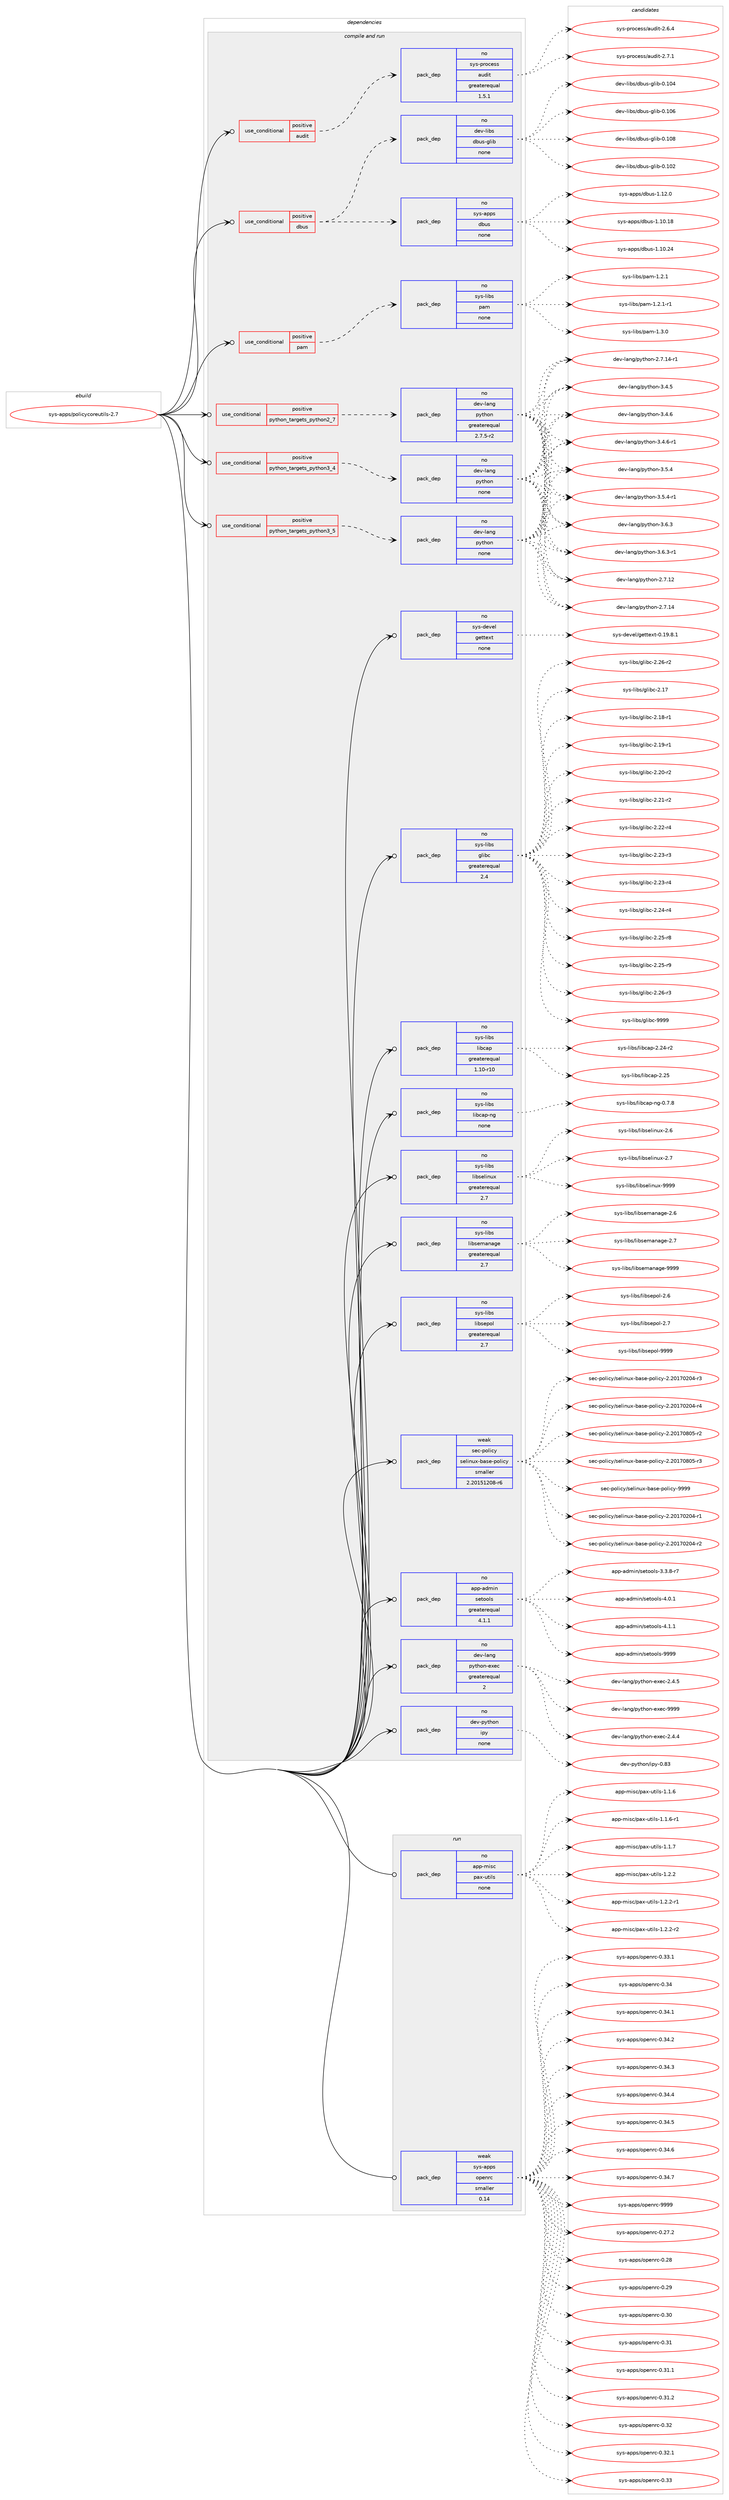 digraph prolog {

# *************
# Graph options
# *************

newrank=true;
concentrate=true;
compound=true;
graph [rankdir=LR,fontname=Helvetica,fontsize=10,ranksep=1.5];#, ranksep=2.5, nodesep=0.2];
edge  [arrowhead=vee];
node  [fontname=Helvetica,fontsize=10];

# **********
# The ebuild
# **********

subgraph cluster_leftcol {
color=gray;
rank=same;
label=<<i>ebuild</i>>;
id [label="sys-apps/policycoreutils-2.7", color=red, width=4, href="../sys-apps/policycoreutils-2.7.svg"];
}

# ****************
# The dependencies
# ****************

subgraph cluster_midcol {
color=gray;
label=<<i>dependencies</i>>;
subgraph cluster_compile {
fillcolor="#eeeeee";
style=filled;
label=<<i>compile</i>>;
}
subgraph cluster_compileandrun {
fillcolor="#eeeeee";
style=filled;
label=<<i>compile and run</i>>;
subgraph cond636 {
dependency6331 [label=<<TABLE BORDER="0" CELLBORDER="1" CELLSPACING="0" CELLPADDING="4"><TR><TD ROWSPAN="3" CELLPADDING="10">use_conditional</TD></TR><TR><TD>positive</TD></TR><TR><TD>audit</TD></TR></TABLE>>, shape=none, color=red];
subgraph pack5669 {
dependency6332 [label=<<TABLE BORDER="0" CELLBORDER="1" CELLSPACING="0" CELLPADDING="4" WIDTH="220"><TR><TD ROWSPAN="6" CELLPADDING="30">pack_dep</TD></TR><TR><TD WIDTH="110">no</TD></TR><TR><TD>sys-process</TD></TR><TR><TD>audit</TD></TR><TR><TD>greaterequal</TD></TR><TR><TD>1.5.1</TD></TR></TABLE>>, shape=none, color=blue];
}
dependency6331:e -> dependency6332:w [weight=20,style="dashed",arrowhead="vee"];
}
id:e -> dependency6331:w [weight=20,style="solid",arrowhead="odotvee"];
subgraph cond637 {
dependency6333 [label=<<TABLE BORDER="0" CELLBORDER="1" CELLSPACING="0" CELLPADDING="4"><TR><TD ROWSPAN="3" CELLPADDING="10">use_conditional</TD></TR><TR><TD>positive</TD></TR><TR><TD>dbus</TD></TR></TABLE>>, shape=none, color=red];
subgraph pack5670 {
dependency6334 [label=<<TABLE BORDER="0" CELLBORDER="1" CELLSPACING="0" CELLPADDING="4" WIDTH="220"><TR><TD ROWSPAN="6" CELLPADDING="30">pack_dep</TD></TR><TR><TD WIDTH="110">no</TD></TR><TR><TD>sys-apps</TD></TR><TR><TD>dbus</TD></TR><TR><TD>none</TD></TR><TR><TD></TD></TR></TABLE>>, shape=none, color=blue];
}
dependency6333:e -> dependency6334:w [weight=20,style="dashed",arrowhead="vee"];
subgraph pack5671 {
dependency6335 [label=<<TABLE BORDER="0" CELLBORDER="1" CELLSPACING="0" CELLPADDING="4" WIDTH="220"><TR><TD ROWSPAN="6" CELLPADDING="30">pack_dep</TD></TR><TR><TD WIDTH="110">no</TD></TR><TR><TD>dev-libs</TD></TR><TR><TD>dbus-glib</TD></TR><TR><TD>none</TD></TR><TR><TD></TD></TR></TABLE>>, shape=none, color=blue];
}
dependency6333:e -> dependency6335:w [weight=20,style="dashed",arrowhead="vee"];
}
id:e -> dependency6333:w [weight=20,style="solid",arrowhead="odotvee"];
subgraph cond638 {
dependency6336 [label=<<TABLE BORDER="0" CELLBORDER="1" CELLSPACING="0" CELLPADDING="4"><TR><TD ROWSPAN="3" CELLPADDING="10">use_conditional</TD></TR><TR><TD>positive</TD></TR><TR><TD>pam</TD></TR></TABLE>>, shape=none, color=red];
subgraph pack5672 {
dependency6337 [label=<<TABLE BORDER="0" CELLBORDER="1" CELLSPACING="0" CELLPADDING="4" WIDTH="220"><TR><TD ROWSPAN="6" CELLPADDING="30">pack_dep</TD></TR><TR><TD WIDTH="110">no</TD></TR><TR><TD>sys-libs</TD></TR><TR><TD>pam</TD></TR><TR><TD>none</TD></TR><TR><TD></TD></TR></TABLE>>, shape=none, color=blue];
}
dependency6336:e -> dependency6337:w [weight=20,style="dashed",arrowhead="vee"];
}
id:e -> dependency6336:w [weight=20,style="solid",arrowhead="odotvee"];
subgraph cond639 {
dependency6338 [label=<<TABLE BORDER="0" CELLBORDER="1" CELLSPACING="0" CELLPADDING="4"><TR><TD ROWSPAN="3" CELLPADDING="10">use_conditional</TD></TR><TR><TD>positive</TD></TR><TR><TD>python_targets_python2_7</TD></TR></TABLE>>, shape=none, color=red];
subgraph pack5673 {
dependency6339 [label=<<TABLE BORDER="0" CELLBORDER="1" CELLSPACING="0" CELLPADDING="4" WIDTH="220"><TR><TD ROWSPAN="6" CELLPADDING="30">pack_dep</TD></TR><TR><TD WIDTH="110">no</TD></TR><TR><TD>dev-lang</TD></TR><TR><TD>python</TD></TR><TR><TD>greaterequal</TD></TR><TR><TD>2.7.5-r2</TD></TR></TABLE>>, shape=none, color=blue];
}
dependency6338:e -> dependency6339:w [weight=20,style="dashed",arrowhead="vee"];
}
id:e -> dependency6338:w [weight=20,style="solid",arrowhead="odotvee"];
subgraph cond640 {
dependency6340 [label=<<TABLE BORDER="0" CELLBORDER="1" CELLSPACING="0" CELLPADDING="4"><TR><TD ROWSPAN="3" CELLPADDING="10">use_conditional</TD></TR><TR><TD>positive</TD></TR><TR><TD>python_targets_python3_4</TD></TR></TABLE>>, shape=none, color=red];
subgraph pack5674 {
dependency6341 [label=<<TABLE BORDER="0" CELLBORDER="1" CELLSPACING="0" CELLPADDING="4" WIDTH="220"><TR><TD ROWSPAN="6" CELLPADDING="30">pack_dep</TD></TR><TR><TD WIDTH="110">no</TD></TR><TR><TD>dev-lang</TD></TR><TR><TD>python</TD></TR><TR><TD>none</TD></TR><TR><TD></TD></TR></TABLE>>, shape=none, color=blue];
}
dependency6340:e -> dependency6341:w [weight=20,style="dashed",arrowhead="vee"];
}
id:e -> dependency6340:w [weight=20,style="solid",arrowhead="odotvee"];
subgraph cond641 {
dependency6342 [label=<<TABLE BORDER="0" CELLBORDER="1" CELLSPACING="0" CELLPADDING="4"><TR><TD ROWSPAN="3" CELLPADDING="10">use_conditional</TD></TR><TR><TD>positive</TD></TR><TR><TD>python_targets_python3_5</TD></TR></TABLE>>, shape=none, color=red];
subgraph pack5675 {
dependency6343 [label=<<TABLE BORDER="0" CELLBORDER="1" CELLSPACING="0" CELLPADDING="4" WIDTH="220"><TR><TD ROWSPAN="6" CELLPADDING="30">pack_dep</TD></TR><TR><TD WIDTH="110">no</TD></TR><TR><TD>dev-lang</TD></TR><TR><TD>python</TD></TR><TR><TD>none</TD></TR><TR><TD></TD></TR></TABLE>>, shape=none, color=blue];
}
dependency6342:e -> dependency6343:w [weight=20,style="dashed",arrowhead="vee"];
}
id:e -> dependency6342:w [weight=20,style="solid",arrowhead="odotvee"];
subgraph pack5676 {
dependency6344 [label=<<TABLE BORDER="0" CELLBORDER="1" CELLSPACING="0" CELLPADDING="4" WIDTH="220"><TR><TD ROWSPAN="6" CELLPADDING="30">pack_dep</TD></TR><TR><TD WIDTH="110">no</TD></TR><TR><TD>app-admin</TD></TR><TR><TD>setools</TD></TR><TR><TD>greaterequal</TD></TR><TR><TD>4.1.1</TD></TR></TABLE>>, shape=none, color=blue];
}
id:e -> dependency6344:w [weight=20,style="solid",arrowhead="odotvee"];
subgraph pack5677 {
dependency6345 [label=<<TABLE BORDER="0" CELLBORDER="1" CELLSPACING="0" CELLPADDING="4" WIDTH="220"><TR><TD ROWSPAN="6" CELLPADDING="30">pack_dep</TD></TR><TR><TD WIDTH="110">no</TD></TR><TR><TD>dev-lang</TD></TR><TR><TD>python-exec</TD></TR><TR><TD>greaterequal</TD></TR><TR><TD>2</TD></TR></TABLE>>, shape=none, color=blue];
}
id:e -> dependency6345:w [weight=20,style="solid",arrowhead="odotvee"];
subgraph pack5678 {
dependency6346 [label=<<TABLE BORDER="0" CELLBORDER="1" CELLSPACING="0" CELLPADDING="4" WIDTH="220"><TR><TD ROWSPAN="6" CELLPADDING="30">pack_dep</TD></TR><TR><TD WIDTH="110">no</TD></TR><TR><TD>dev-python</TD></TR><TR><TD>ipy</TD></TR><TR><TD>none</TD></TR><TR><TD></TD></TR></TABLE>>, shape=none, color=blue];
}
id:e -> dependency6346:w [weight=20,style="solid",arrowhead="odotvee"];
subgraph pack5679 {
dependency6347 [label=<<TABLE BORDER="0" CELLBORDER="1" CELLSPACING="0" CELLPADDING="4" WIDTH="220"><TR><TD ROWSPAN="6" CELLPADDING="30">pack_dep</TD></TR><TR><TD WIDTH="110">no</TD></TR><TR><TD>sys-devel</TD></TR><TR><TD>gettext</TD></TR><TR><TD>none</TD></TR><TR><TD></TD></TR></TABLE>>, shape=none, color=blue];
}
id:e -> dependency6347:w [weight=20,style="solid",arrowhead="odotvee"];
subgraph pack5680 {
dependency6348 [label=<<TABLE BORDER="0" CELLBORDER="1" CELLSPACING="0" CELLPADDING="4" WIDTH="220"><TR><TD ROWSPAN="6" CELLPADDING="30">pack_dep</TD></TR><TR><TD WIDTH="110">no</TD></TR><TR><TD>sys-libs</TD></TR><TR><TD>glibc</TD></TR><TR><TD>greaterequal</TD></TR><TR><TD>2.4</TD></TR></TABLE>>, shape=none, color=blue];
}
id:e -> dependency6348:w [weight=20,style="solid",arrowhead="odotvee"];
subgraph pack5681 {
dependency6349 [label=<<TABLE BORDER="0" CELLBORDER="1" CELLSPACING="0" CELLPADDING="4" WIDTH="220"><TR><TD ROWSPAN="6" CELLPADDING="30">pack_dep</TD></TR><TR><TD WIDTH="110">no</TD></TR><TR><TD>sys-libs</TD></TR><TR><TD>libcap</TD></TR><TR><TD>greaterequal</TD></TR><TR><TD>1.10-r10</TD></TR></TABLE>>, shape=none, color=blue];
}
id:e -> dependency6349:w [weight=20,style="solid",arrowhead="odotvee"];
subgraph pack5682 {
dependency6350 [label=<<TABLE BORDER="0" CELLBORDER="1" CELLSPACING="0" CELLPADDING="4" WIDTH="220"><TR><TD ROWSPAN="6" CELLPADDING="30">pack_dep</TD></TR><TR><TD WIDTH="110">no</TD></TR><TR><TD>sys-libs</TD></TR><TR><TD>libcap-ng</TD></TR><TR><TD>none</TD></TR><TR><TD></TD></TR></TABLE>>, shape=none, color=blue];
}
id:e -> dependency6350:w [weight=20,style="solid",arrowhead="odotvee"];
subgraph pack5683 {
dependency6351 [label=<<TABLE BORDER="0" CELLBORDER="1" CELLSPACING="0" CELLPADDING="4" WIDTH="220"><TR><TD ROWSPAN="6" CELLPADDING="30">pack_dep</TD></TR><TR><TD WIDTH="110">no</TD></TR><TR><TD>sys-libs</TD></TR><TR><TD>libselinux</TD></TR><TR><TD>greaterequal</TD></TR><TR><TD>2.7</TD></TR></TABLE>>, shape=none, color=blue];
}
id:e -> dependency6351:w [weight=20,style="solid",arrowhead="odotvee"];
subgraph pack5684 {
dependency6352 [label=<<TABLE BORDER="0" CELLBORDER="1" CELLSPACING="0" CELLPADDING="4" WIDTH="220"><TR><TD ROWSPAN="6" CELLPADDING="30">pack_dep</TD></TR><TR><TD WIDTH="110">no</TD></TR><TR><TD>sys-libs</TD></TR><TR><TD>libsemanage</TD></TR><TR><TD>greaterequal</TD></TR><TR><TD>2.7</TD></TR></TABLE>>, shape=none, color=blue];
}
id:e -> dependency6352:w [weight=20,style="solid",arrowhead="odotvee"];
subgraph pack5685 {
dependency6353 [label=<<TABLE BORDER="0" CELLBORDER="1" CELLSPACING="0" CELLPADDING="4" WIDTH="220"><TR><TD ROWSPAN="6" CELLPADDING="30">pack_dep</TD></TR><TR><TD WIDTH="110">no</TD></TR><TR><TD>sys-libs</TD></TR><TR><TD>libsepol</TD></TR><TR><TD>greaterequal</TD></TR><TR><TD>2.7</TD></TR></TABLE>>, shape=none, color=blue];
}
id:e -> dependency6353:w [weight=20,style="solid",arrowhead="odotvee"];
subgraph pack5686 {
dependency6354 [label=<<TABLE BORDER="0" CELLBORDER="1" CELLSPACING="0" CELLPADDING="4" WIDTH="220"><TR><TD ROWSPAN="6" CELLPADDING="30">pack_dep</TD></TR><TR><TD WIDTH="110">weak</TD></TR><TR><TD>sec-policy</TD></TR><TR><TD>selinux-base-policy</TD></TR><TR><TD>smaller</TD></TR><TR><TD>2.20151208-r6</TD></TR></TABLE>>, shape=none, color=blue];
}
id:e -> dependency6354:w [weight=20,style="solid",arrowhead="odotvee"];
}
subgraph cluster_run {
fillcolor="#eeeeee";
style=filled;
label=<<i>run</i>>;
subgraph pack5687 {
dependency6355 [label=<<TABLE BORDER="0" CELLBORDER="1" CELLSPACING="0" CELLPADDING="4" WIDTH="220"><TR><TD ROWSPAN="6" CELLPADDING="30">pack_dep</TD></TR><TR><TD WIDTH="110">no</TD></TR><TR><TD>app-misc</TD></TR><TR><TD>pax-utils</TD></TR><TR><TD>none</TD></TR><TR><TD></TD></TR></TABLE>>, shape=none, color=blue];
}
id:e -> dependency6355:w [weight=20,style="solid",arrowhead="odot"];
subgraph pack5688 {
dependency6356 [label=<<TABLE BORDER="0" CELLBORDER="1" CELLSPACING="0" CELLPADDING="4" WIDTH="220"><TR><TD ROWSPAN="6" CELLPADDING="30">pack_dep</TD></TR><TR><TD WIDTH="110">weak</TD></TR><TR><TD>sys-apps</TD></TR><TR><TD>openrc</TD></TR><TR><TD>smaller</TD></TR><TR><TD>0.14</TD></TR></TABLE>>, shape=none, color=blue];
}
id:e -> dependency6356:w [weight=20,style="solid",arrowhead="odot"];
}
}

# **************
# The candidates
# **************

subgraph cluster_choices {
rank=same;
color=gray;
label=<<i>candidates</i>>;

subgraph choice5669 {
color=black;
nodesep=1;
choice11512111545112114111991011151154797117100105116455046544652 [label="sys-process/audit-2.6.4", color=red, width=4,href="../sys-process/audit-2.6.4.svg"];
choice11512111545112114111991011151154797117100105116455046554649 [label="sys-process/audit-2.7.1", color=red, width=4,href="../sys-process/audit-2.7.1.svg"];
dependency6332:e -> choice11512111545112114111991011151154797117100105116455046544652:w [style=dotted,weight="100"];
dependency6332:e -> choice11512111545112114111991011151154797117100105116455046554649:w [style=dotted,weight="100"];
}
subgraph choice5670 {
color=black;
nodesep=1;
choice115121115459711211211547100981171154549464948464956 [label="sys-apps/dbus-1.10.18", color=red, width=4,href="../sys-apps/dbus-1.10.18.svg"];
choice115121115459711211211547100981171154549464948465052 [label="sys-apps/dbus-1.10.24", color=red, width=4,href="../sys-apps/dbus-1.10.24.svg"];
choice1151211154597112112115471009811711545494649504648 [label="sys-apps/dbus-1.12.0", color=red, width=4,href="../sys-apps/dbus-1.12.0.svg"];
dependency6334:e -> choice115121115459711211211547100981171154549464948464956:w [style=dotted,weight="100"];
dependency6334:e -> choice115121115459711211211547100981171154549464948465052:w [style=dotted,weight="100"];
dependency6334:e -> choice1151211154597112112115471009811711545494649504648:w [style=dotted,weight="100"];
}
subgraph choice5671 {
color=black;
nodesep=1;
choice100101118451081059811547100981171154510310810598454846494850 [label="dev-libs/dbus-glib-0.102", color=red, width=4,href="../dev-libs/dbus-glib-0.102.svg"];
choice100101118451081059811547100981171154510310810598454846494852 [label="dev-libs/dbus-glib-0.104", color=red, width=4,href="../dev-libs/dbus-glib-0.104.svg"];
choice100101118451081059811547100981171154510310810598454846494854 [label="dev-libs/dbus-glib-0.106", color=red, width=4,href="../dev-libs/dbus-glib-0.106.svg"];
choice100101118451081059811547100981171154510310810598454846494856 [label="dev-libs/dbus-glib-0.108", color=red, width=4,href="../dev-libs/dbus-glib-0.108.svg"];
dependency6335:e -> choice100101118451081059811547100981171154510310810598454846494850:w [style=dotted,weight="100"];
dependency6335:e -> choice100101118451081059811547100981171154510310810598454846494852:w [style=dotted,weight="100"];
dependency6335:e -> choice100101118451081059811547100981171154510310810598454846494854:w [style=dotted,weight="100"];
dependency6335:e -> choice100101118451081059811547100981171154510310810598454846494856:w [style=dotted,weight="100"];
}
subgraph choice5672 {
color=black;
nodesep=1;
choice11512111545108105981154711297109454946504649 [label="sys-libs/pam-1.2.1", color=red, width=4,href="../sys-libs/pam-1.2.1.svg"];
choice115121115451081059811547112971094549465046494511449 [label="sys-libs/pam-1.2.1-r1", color=red, width=4,href="../sys-libs/pam-1.2.1-r1.svg"];
choice11512111545108105981154711297109454946514648 [label="sys-libs/pam-1.3.0", color=red, width=4,href="../sys-libs/pam-1.3.0.svg"];
dependency6337:e -> choice11512111545108105981154711297109454946504649:w [style=dotted,weight="100"];
dependency6337:e -> choice115121115451081059811547112971094549465046494511449:w [style=dotted,weight="100"];
dependency6337:e -> choice11512111545108105981154711297109454946514648:w [style=dotted,weight="100"];
}
subgraph choice5673 {
color=black;
nodesep=1;
choice10010111845108971101034711212111610411111045504655464950 [label="dev-lang/python-2.7.12", color=red, width=4,href="../dev-lang/python-2.7.12.svg"];
choice10010111845108971101034711212111610411111045504655464952 [label="dev-lang/python-2.7.14", color=red, width=4,href="../dev-lang/python-2.7.14.svg"];
choice100101118451089711010347112121116104111110455046554649524511449 [label="dev-lang/python-2.7.14-r1", color=red, width=4,href="../dev-lang/python-2.7.14-r1.svg"];
choice100101118451089711010347112121116104111110455146524653 [label="dev-lang/python-3.4.5", color=red, width=4,href="../dev-lang/python-3.4.5.svg"];
choice100101118451089711010347112121116104111110455146524654 [label="dev-lang/python-3.4.6", color=red, width=4,href="../dev-lang/python-3.4.6.svg"];
choice1001011184510897110103471121211161041111104551465246544511449 [label="dev-lang/python-3.4.6-r1", color=red, width=4,href="../dev-lang/python-3.4.6-r1.svg"];
choice100101118451089711010347112121116104111110455146534652 [label="dev-lang/python-3.5.4", color=red, width=4,href="../dev-lang/python-3.5.4.svg"];
choice1001011184510897110103471121211161041111104551465346524511449 [label="dev-lang/python-3.5.4-r1", color=red, width=4,href="../dev-lang/python-3.5.4-r1.svg"];
choice100101118451089711010347112121116104111110455146544651 [label="dev-lang/python-3.6.3", color=red, width=4,href="../dev-lang/python-3.6.3.svg"];
choice1001011184510897110103471121211161041111104551465446514511449 [label="dev-lang/python-3.6.3-r1", color=red, width=4,href="../dev-lang/python-3.6.3-r1.svg"];
dependency6339:e -> choice10010111845108971101034711212111610411111045504655464950:w [style=dotted,weight="100"];
dependency6339:e -> choice10010111845108971101034711212111610411111045504655464952:w [style=dotted,weight="100"];
dependency6339:e -> choice100101118451089711010347112121116104111110455046554649524511449:w [style=dotted,weight="100"];
dependency6339:e -> choice100101118451089711010347112121116104111110455146524653:w [style=dotted,weight="100"];
dependency6339:e -> choice100101118451089711010347112121116104111110455146524654:w [style=dotted,weight="100"];
dependency6339:e -> choice1001011184510897110103471121211161041111104551465246544511449:w [style=dotted,weight="100"];
dependency6339:e -> choice100101118451089711010347112121116104111110455146534652:w [style=dotted,weight="100"];
dependency6339:e -> choice1001011184510897110103471121211161041111104551465346524511449:w [style=dotted,weight="100"];
dependency6339:e -> choice100101118451089711010347112121116104111110455146544651:w [style=dotted,weight="100"];
dependency6339:e -> choice1001011184510897110103471121211161041111104551465446514511449:w [style=dotted,weight="100"];
}
subgraph choice5674 {
color=black;
nodesep=1;
choice10010111845108971101034711212111610411111045504655464950 [label="dev-lang/python-2.7.12", color=red, width=4,href="../dev-lang/python-2.7.12.svg"];
choice10010111845108971101034711212111610411111045504655464952 [label="dev-lang/python-2.7.14", color=red, width=4,href="../dev-lang/python-2.7.14.svg"];
choice100101118451089711010347112121116104111110455046554649524511449 [label="dev-lang/python-2.7.14-r1", color=red, width=4,href="../dev-lang/python-2.7.14-r1.svg"];
choice100101118451089711010347112121116104111110455146524653 [label="dev-lang/python-3.4.5", color=red, width=4,href="../dev-lang/python-3.4.5.svg"];
choice100101118451089711010347112121116104111110455146524654 [label="dev-lang/python-3.4.6", color=red, width=4,href="../dev-lang/python-3.4.6.svg"];
choice1001011184510897110103471121211161041111104551465246544511449 [label="dev-lang/python-3.4.6-r1", color=red, width=4,href="../dev-lang/python-3.4.6-r1.svg"];
choice100101118451089711010347112121116104111110455146534652 [label="dev-lang/python-3.5.4", color=red, width=4,href="../dev-lang/python-3.5.4.svg"];
choice1001011184510897110103471121211161041111104551465346524511449 [label="dev-lang/python-3.5.4-r1", color=red, width=4,href="../dev-lang/python-3.5.4-r1.svg"];
choice100101118451089711010347112121116104111110455146544651 [label="dev-lang/python-3.6.3", color=red, width=4,href="../dev-lang/python-3.6.3.svg"];
choice1001011184510897110103471121211161041111104551465446514511449 [label="dev-lang/python-3.6.3-r1", color=red, width=4,href="../dev-lang/python-3.6.3-r1.svg"];
dependency6341:e -> choice10010111845108971101034711212111610411111045504655464950:w [style=dotted,weight="100"];
dependency6341:e -> choice10010111845108971101034711212111610411111045504655464952:w [style=dotted,weight="100"];
dependency6341:e -> choice100101118451089711010347112121116104111110455046554649524511449:w [style=dotted,weight="100"];
dependency6341:e -> choice100101118451089711010347112121116104111110455146524653:w [style=dotted,weight="100"];
dependency6341:e -> choice100101118451089711010347112121116104111110455146524654:w [style=dotted,weight="100"];
dependency6341:e -> choice1001011184510897110103471121211161041111104551465246544511449:w [style=dotted,weight="100"];
dependency6341:e -> choice100101118451089711010347112121116104111110455146534652:w [style=dotted,weight="100"];
dependency6341:e -> choice1001011184510897110103471121211161041111104551465346524511449:w [style=dotted,weight="100"];
dependency6341:e -> choice100101118451089711010347112121116104111110455146544651:w [style=dotted,weight="100"];
dependency6341:e -> choice1001011184510897110103471121211161041111104551465446514511449:w [style=dotted,weight="100"];
}
subgraph choice5675 {
color=black;
nodesep=1;
choice10010111845108971101034711212111610411111045504655464950 [label="dev-lang/python-2.7.12", color=red, width=4,href="../dev-lang/python-2.7.12.svg"];
choice10010111845108971101034711212111610411111045504655464952 [label="dev-lang/python-2.7.14", color=red, width=4,href="../dev-lang/python-2.7.14.svg"];
choice100101118451089711010347112121116104111110455046554649524511449 [label="dev-lang/python-2.7.14-r1", color=red, width=4,href="../dev-lang/python-2.7.14-r1.svg"];
choice100101118451089711010347112121116104111110455146524653 [label="dev-lang/python-3.4.5", color=red, width=4,href="../dev-lang/python-3.4.5.svg"];
choice100101118451089711010347112121116104111110455146524654 [label="dev-lang/python-3.4.6", color=red, width=4,href="../dev-lang/python-3.4.6.svg"];
choice1001011184510897110103471121211161041111104551465246544511449 [label="dev-lang/python-3.4.6-r1", color=red, width=4,href="../dev-lang/python-3.4.6-r1.svg"];
choice100101118451089711010347112121116104111110455146534652 [label="dev-lang/python-3.5.4", color=red, width=4,href="../dev-lang/python-3.5.4.svg"];
choice1001011184510897110103471121211161041111104551465346524511449 [label="dev-lang/python-3.5.4-r1", color=red, width=4,href="../dev-lang/python-3.5.4-r1.svg"];
choice100101118451089711010347112121116104111110455146544651 [label="dev-lang/python-3.6.3", color=red, width=4,href="../dev-lang/python-3.6.3.svg"];
choice1001011184510897110103471121211161041111104551465446514511449 [label="dev-lang/python-3.6.3-r1", color=red, width=4,href="../dev-lang/python-3.6.3-r1.svg"];
dependency6343:e -> choice10010111845108971101034711212111610411111045504655464950:w [style=dotted,weight="100"];
dependency6343:e -> choice10010111845108971101034711212111610411111045504655464952:w [style=dotted,weight="100"];
dependency6343:e -> choice100101118451089711010347112121116104111110455046554649524511449:w [style=dotted,weight="100"];
dependency6343:e -> choice100101118451089711010347112121116104111110455146524653:w [style=dotted,weight="100"];
dependency6343:e -> choice100101118451089711010347112121116104111110455146524654:w [style=dotted,weight="100"];
dependency6343:e -> choice1001011184510897110103471121211161041111104551465246544511449:w [style=dotted,weight="100"];
dependency6343:e -> choice100101118451089711010347112121116104111110455146534652:w [style=dotted,weight="100"];
dependency6343:e -> choice1001011184510897110103471121211161041111104551465346524511449:w [style=dotted,weight="100"];
dependency6343:e -> choice100101118451089711010347112121116104111110455146544651:w [style=dotted,weight="100"];
dependency6343:e -> choice1001011184510897110103471121211161041111104551465446514511449:w [style=dotted,weight="100"];
}
subgraph choice5676 {
color=black;
nodesep=1;
choice971121124597100109105110471151011161111111081154551465146564511455 [label="app-admin/setools-3.3.8-r7", color=red, width=4,href="../app-admin/setools-3.3.8-r7.svg"];
choice97112112459710010910511047115101116111111108115455246484649 [label="app-admin/setools-4.0.1", color=red, width=4,href="../app-admin/setools-4.0.1.svg"];
choice97112112459710010910511047115101116111111108115455246494649 [label="app-admin/setools-4.1.1", color=red, width=4,href="../app-admin/setools-4.1.1.svg"];
choice971121124597100109105110471151011161111111081154557575757 [label="app-admin/setools-9999", color=red, width=4,href="../app-admin/setools-9999.svg"];
dependency6344:e -> choice971121124597100109105110471151011161111111081154551465146564511455:w [style=dotted,weight="100"];
dependency6344:e -> choice97112112459710010910511047115101116111111108115455246484649:w [style=dotted,weight="100"];
dependency6344:e -> choice97112112459710010910511047115101116111111108115455246494649:w [style=dotted,weight="100"];
dependency6344:e -> choice971121124597100109105110471151011161111111081154557575757:w [style=dotted,weight="100"];
}
subgraph choice5677 {
color=black;
nodesep=1;
choice1001011184510897110103471121211161041111104510112010199455046524652 [label="dev-lang/python-exec-2.4.4", color=red, width=4,href="../dev-lang/python-exec-2.4.4.svg"];
choice1001011184510897110103471121211161041111104510112010199455046524653 [label="dev-lang/python-exec-2.4.5", color=red, width=4,href="../dev-lang/python-exec-2.4.5.svg"];
choice10010111845108971101034711212111610411111045101120101994557575757 [label="dev-lang/python-exec-9999", color=red, width=4,href="../dev-lang/python-exec-9999.svg"];
dependency6345:e -> choice1001011184510897110103471121211161041111104510112010199455046524652:w [style=dotted,weight="100"];
dependency6345:e -> choice1001011184510897110103471121211161041111104510112010199455046524653:w [style=dotted,weight="100"];
dependency6345:e -> choice10010111845108971101034711212111610411111045101120101994557575757:w [style=dotted,weight="100"];
}
subgraph choice5678 {
color=black;
nodesep=1;
choice10010111845112121116104111110471051121214548465651 [label="dev-python/ipy-0.83", color=red, width=4,href="../dev-python/ipy-0.83.svg"];
dependency6346:e -> choice10010111845112121116104111110471051121214548465651:w [style=dotted,weight="100"];
}
subgraph choice5679 {
color=black;
nodesep=1;
choice1151211154510010111810110847103101116116101120116454846495746564649 [label="sys-devel/gettext-0.19.8.1", color=red, width=4,href="../sys-devel/gettext-0.19.8.1.svg"];
dependency6347:e -> choice1151211154510010111810110847103101116116101120116454846495746564649:w [style=dotted,weight="100"];
}
subgraph choice5680 {
color=black;
nodesep=1;
choice115121115451081059811547103108105989945504650544511450 [label="sys-libs/glibc-2.26-r2", color=red, width=4,href="../sys-libs/glibc-2.26-r2.svg"];
choice11512111545108105981154710310810598994550464955 [label="sys-libs/glibc-2.17", color=red, width=4,href="../sys-libs/glibc-2.17.svg"];
choice115121115451081059811547103108105989945504649564511449 [label="sys-libs/glibc-2.18-r1", color=red, width=4,href="../sys-libs/glibc-2.18-r1.svg"];
choice115121115451081059811547103108105989945504649574511449 [label="sys-libs/glibc-2.19-r1", color=red, width=4,href="../sys-libs/glibc-2.19-r1.svg"];
choice115121115451081059811547103108105989945504650484511450 [label="sys-libs/glibc-2.20-r2", color=red, width=4,href="../sys-libs/glibc-2.20-r2.svg"];
choice115121115451081059811547103108105989945504650494511450 [label="sys-libs/glibc-2.21-r2", color=red, width=4,href="../sys-libs/glibc-2.21-r2.svg"];
choice115121115451081059811547103108105989945504650504511452 [label="sys-libs/glibc-2.22-r4", color=red, width=4,href="../sys-libs/glibc-2.22-r4.svg"];
choice115121115451081059811547103108105989945504650514511451 [label="sys-libs/glibc-2.23-r3", color=red, width=4,href="../sys-libs/glibc-2.23-r3.svg"];
choice115121115451081059811547103108105989945504650514511452 [label="sys-libs/glibc-2.23-r4", color=red, width=4,href="../sys-libs/glibc-2.23-r4.svg"];
choice115121115451081059811547103108105989945504650524511452 [label="sys-libs/glibc-2.24-r4", color=red, width=4,href="../sys-libs/glibc-2.24-r4.svg"];
choice115121115451081059811547103108105989945504650534511456 [label="sys-libs/glibc-2.25-r8", color=red, width=4,href="../sys-libs/glibc-2.25-r8.svg"];
choice115121115451081059811547103108105989945504650534511457 [label="sys-libs/glibc-2.25-r9", color=red, width=4,href="../sys-libs/glibc-2.25-r9.svg"];
choice115121115451081059811547103108105989945504650544511451 [label="sys-libs/glibc-2.26-r3", color=red, width=4,href="../sys-libs/glibc-2.26-r3.svg"];
choice11512111545108105981154710310810598994557575757 [label="sys-libs/glibc-9999", color=red, width=4,href="../sys-libs/glibc-9999.svg"];
dependency6348:e -> choice115121115451081059811547103108105989945504650544511450:w [style=dotted,weight="100"];
dependency6348:e -> choice11512111545108105981154710310810598994550464955:w [style=dotted,weight="100"];
dependency6348:e -> choice115121115451081059811547103108105989945504649564511449:w [style=dotted,weight="100"];
dependency6348:e -> choice115121115451081059811547103108105989945504649574511449:w [style=dotted,weight="100"];
dependency6348:e -> choice115121115451081059811547103108105989945504650484511450:w [style=dotted,weight="100"];
dependency6348:e -> choice115121115451081059811547103108105989945504650494511450:w [style=dotted,weight="100"];
dependency6348:e -> choice115121115451081059811547103108105989945504650504511452:w [style=dotted,weight="100"];
dependency6348:e -> choice115121115451081059811547103108105989945504650514511451:w [style=dotted,weight="100"];
dependency6348:e -> choice115121115451081059811547103108105989945504650514511452:w [style=dotted,weight="100"];
dependency6348:e -> choice115121115451081059811547103108105989945504650524511452:w [style=dotted,weight="100"];
dependency6348:e -> choice115121115451081059811547103108105989945504650534511456:w [style=dotted,weight="100"];
dependency6348:e -> choice115121115451081059811547103108105989945504650534511457:w [style=dotted,weight="100"];
dependency6348:e -> choice115121115451081059811547103108105989945504650544511451:w [style=dotted,weight="100"];
dependency6348:e -> choice11512111545108105981154710310810598994557575757:w [style=dotted,weight="100"];
}
subgraph choice5681 {
color=black;
nodesep=1;
choice11512111545108105981154710810598999711245504650524511450 [label="sys-libs/libcap-2.24-r2", color=red, width=4,href="../sys-libs/libcap-2.24-r2.svg"];
choice1151211154510810598115471081059899971124550465053 [label="sys-libs/libcap-2.25", color=red, width=4,href="../sys-libs/libcap-2.25.svg"];
dependency6349:e -> choice11512111545108105981154710810598999711245504650524511450:w [style=dotted,weight="100"];
dependency6349:e -> choice1151211154510810598115471081059899971124550465053:w [style=dotted,weight="100"];
}
subgraph choice5682 {
color=black;
nodesep=1;
choice11512111545108105981154710810598999711245110103454846554656 [label="sys-libs/libcap-ng-0.7.8", color=red, width=4,href="../sys-libs/libcap-ng-0.7.8.svg"];
dependency6350:e -> choice11512111545108105981154710810598999711245110103454846554656:w [style=dotted,weight="100"];
}
subgraph choice5683 {
color=black;
nodesep=1;
choice1151211154510810598115471081059811510110810511011712045504654 [label="sys-libs/libselinux-2.6", color=red, width=4,href="../sys-libs/libselinux-2.6.svg"];
choice1151211154510810598115471081059811510110810511011712045504655 [label="sys-libs/libselinux-2.7", color=red, width=4,href="../sys-libs/libselinux-2.7.svg"];
choice115121115451081059811547108105981151011081051101171204557575757 [label="sys-libs/libselinux-9999", color=red, width=4,href="../sys-libs/libselinux-9999.svg"];
dependency6351:e -> choice1151211154510810598115471081059811510110810511011712045504654:w [style=dotted,weight="100"];
dependency6351:e -> choice1151211154510810598115471081059811510110810511011712045504655:w [style=dotted,weight="100"];
dependency6351:e -> choice115121115451081059811547108105981151011081051101171204557575757:w [style=dotted,weight="100"];
}
subgraph choice5684 {
color=black;
nodesep=1;
choice11512111545108105981154710810598115101109971109710310145504654 [label="sys-libs/libsemanage-2.6", color=red, width=4,href="../sys-libs/libsemanage-2.6.svg"];
choice11512111545108105981154710810598115101109971109710310145504655 [label="sys-libs/libsemanage-2.7", color=red, width=4,href="../sys-libs/libsemanage-2.7.svg"];
choice1151211154510810598115471081059811510110997110971031014557575757 [label="sys-libs/libsemanage-9999", color=red, width=4,href="../sys-libs/libsemanage-9999.svg"];
dependency6352:e -> choice11512111545108105981154710810598115101109971109710310145504654:w [style=dotted,weight="100"];
dependency6352:e -> choice11512111545108105981154710810598115101109971109710310145504655:w [style=dotted,weight="100"];
dependency6352:e -> choice1151211154510810598115471081059811510110997110971031014557575757:w [style=dotted,weight="100"];
}
subgraph choice5685 {
color=black;
nodesep=1;
choice1151211154510810598115471081059811510111211110845504654 [label="sys-libs/libsepol-2.6", color=red, width=4,href="../sys-libs/libsepol-2.6.svg"];
choice1151211154510810598115471081059811510111211110845504655 [label="sys-libs/libsepol-2.7", color=red, width=4,href="../sys-libs/libsepol-2.7.svg"];
choice115121115451081059811547108105981151011121111084557575757 [label="sys-libs/libsepol-9999", color=red, width=4,href="../sys-libs/libsepol-9999.svg"];
dependency6353:e -> choice1151211154510810598115471081059811510111211110845504654:w [style=dotted,weight="100"];
dependency6353:e -> choice1151211154510810598115471081059811510111211110845504655:w [style=dotted,weight="100"];
dependency6353:e -> choice115121115451081059811547108105981151011121111084557575757:w [style=dotted,weight="100"];
}
subgraph choice5686 {
color=black;
nodesep=1;
choice11510199451121111081059912147115101108105110117120459897115101451121111081059912145504650484955485048524511449 [label="sec-policy/selinux-base-policy-2.20170204-r1", color=red, width=4,href="../sec-policy/selinux-base-policy-2.20170204-r1.svg"];
choice11510199451121111081059912147115101108105110117120459897115101451121111081059912145504650484955485048524511450 [label="sec-policy/selinux-base-policy-2.20170204-r2", color=red, width=4,href="../sec-policy/selinux-base-policy-2.20170204-r2.svg"];
choice11510199451121111081059912147115101108105110117120459897115101451121111081059912145504650484955485048524511451 [label="sec-policy/selinux-base-policy-2.20170204-r3", color=red, width=4,href="../sec-policy/selinux-base-policy-2.20170204-r3.svg"];
choice11510199451121111081059912147115101108105110117120459897115101451121111081059912145504650484955485048524511452 [label="sec-policy/selinux-base-policy-2.20170204-r4", color=red, width=4,href="../sec-policy/selinux-base-policy-2.20170204-r4.svg"];
choice11510199451121111081059912147115101108105110117120459897115101451121111081059912145504650484955485648534511450 [label="sec-policy/selinux-base-policy-2.20170805-r2", color=red, width=4,href="../sec-policy/selinux-base-policy-2.20170805-r2.svg"];
choice11510199451121111081059912147115101108105110117120459897115101451121111081059912145504650484955485648534511451 [label="sec-policy/selinux-base-policy-2.20170805-r3", color=red, width=4,href="../sec-policy/selinux-base-policy-2.20170805-r3.svg"];
choice1151019945112111108105991214711510110810511011712045989711510145112111108105991214557575757 [label="sec-policy/selinux-base-policy-9999", color=red, width=4,href="../sec-policy/selinux-base-policy-9999.svg"];
dependency6354:e -> choice11510199451121111081059912147115101108105110117120459897115101451121111081059912145504650484955485048524511449:w [style=dotted,weight="100"];
dependency6354:e -> choice11510199451121111081059912147115101108105110117120459897115101451121111081059912145504650484955485048524511450:w [style=dotted,weight="100"];
dependency6354:e -> choice11510199451121111081059912147115101108105110117120459897115101451121111081059912145504650484955485048524511451:w [style=dotted,weight="100"];
dependency6354:e -> choice11510199451121111081059912147115101108105110117120459897115101451121111081059912145504650484955485048524511452:w [style=dotted,weight="100"];
dependency6354:e -> choice11510199451121111081059912147115101108105110117120459897115101451121111081059912145504650484955485648534511450:w [style=dotted,weight="100"];
dependency6354:e -> choice11510199451121111081059912147115101108105110117120459897115101451121111081059912145504650484955485648534511451:w [style=dotted,weight="100"];
dependency6354:e -> choice1151019945112111108105991214711510110810511011712045989711510145112111108105991214557575757:w [style=dotted,weight="100"];
}
subgraph choice5687 {
color=black;
nodesep=1;
choice971121124510910511599471129712045117116105108115454946494654 [label="app-misc/pax-utils-1.1.6", color=red, width=4,href="../app-misc/pax-utils-1.1.6.svg"];
choice9711211245109105115994711297120451171161051081154549464946544511449 [label="app-misc/pax-utils-1.1.6-r1", color=red, width=4,href="../app-misc/pax-utils-1.1.6-r1.svg"];
choice971121124510910511599471129712045117116105108115454946494655 [label="app-misc/pax-utils-1.1.7", color=red, width=4,href="../app-misc/pax-utils-1.1.7.svg"];
choice971121124510910511599471129712045117116105108115454946504650 [label="app-misc/pax-utils-1.2.2", color=red, width=4,href="../app-misc/pax-utils-1.2.2.svg"];
choice9711211245109105115994711297120451171161051081154549465046504511449 [label="app-misc/pax-utils-1.2.2-r1", color=red, width=4,href="../app-misc/pax-utils-1.2.2-r1.svg"];
choice9711211245109105115994711297120451171161051081154549465046504511450 [label="app-misc/pax-utils-1.2.2-r2", color=red, width=4,href="../app-misc/pax-utils-1.2.2-r2.svg"];
dependency6355:e -> choice971121124510910511599471129712045117116105108115454946494654:w [style=dotted,weight="100"];
dependency6355:e -> choice9711211245109105115994711297120451171161051081154549464946544511449:w [style=dotted,weight="100"];
dependency6355:e -> choice971121124510910511599471129712045117116105108115454946494655:w [style=dotted,weight="100"];
dependency6355:e -> choice971121124510910511599471129712045117116105108115454946504650:w [style=dotted,weight="100"];
dependency6355:e -> choice9711211245109105115994711297120451171161051081154549465046504511449:w [style=dotted,weight="100"];
dependency6355:e -> choice9711211245109105115994711297120451171161051081154549465046504511450:w [style=dotted,weight="100"];
}
subgraph choice5688 {
color=black;
nodesep=1;
choice1151211154597112112115471111121011101149945484650554650 [label="sys-apps/openrc-0.27.2", color=red, width=4,href="../sys-apps/openrc-0.27.2.svg"];
choice115121115459711211211547111112101110114994548465056 [label="sys-apps/openrc-0.28", color=red, width=4,href="../sys-apps/openrc-0.28.svg"];
choice115121115459711211211547111112101110114994548465057 [label="sys-apps/openrc-0.29", color=red, width=4,href="../sys-apps/openrc-0.29.svg"];
choice115121115459711211211547111112101110114994548465148 [label="sys-apps/openrc-0.30", color=red, width=4,href="../sys-apps/openrc-0.30.svg"];
choice115121115459711211211547111112101110114994548465149 [label="sys-apps/openrc-0.31", color=red, width=4,href="../sys-apps/openrc-0.31.svg"];
choice1151211154597112112115471111121011101149945484651494649 [label="sys-apps/openrc-0.31.1", color=red, width=4,href="../sys-apps/openrc-0.31.1.svg"];
choice1151211154597112112115471111121011101149945484651494650 [label="sys-apps/openrc-0.31.2", color=red, width=4,href="../sys-apps/openrc-0.31.2.svg"];
choice115121115459711211211547111112101110114994548465150 [label="sys-apps/openrc-0.32", color=red, width=4,href="../sys-apps/openrc-0.32.svg"];
choice1151211154597112112115471111121011101149945484651504649 [label="sys-apps/openrc-0.32.1", color=red, width=4,href="../sys-apps/openrc-0.32.1.svg"];
choice115121115459711211211547111112101110114994548465151 [label="sys-apps/openrc-0.33", color=red, width=4,href="../sys-apps/openrc-0.33.svg"];
choice1151211154597112112115471111121011101149945484651514649 [label="sys-apps/openrc-0.33.1", color=red, width=4,href="../sys-apps/openrc-0.33.1.svg"];
choice115121115459711211211547111112101110114994548465152 [label="sys-apps/openrc-0.34", color=red, width=4,href="../sys-apps/openrc-0.34.svg"];
choice1151211154597112112115471111121011101149945484651524649 [label="sys-apps/openrc-0.34.1", color=red, width=4,href="../sys-apps/openrc-0.34.1.svg"];
choice1151211154597112112115471111121011101149945484651524650 [label="sys-apps/openrc-0.34.2", color=red, width=4,href="../sys-apps/openrc-0.34.2.svg"];
choice1151211154597112112115471111121011101149945484651524651 [label="sys-apps/openrc-0.34.3", color=red, width=4,href="../sys-apps/openrc-0.34.3.svg"];
choice1151211154597112112115471111121011101149945484651524652 [label="sys-apps/openrc-0.34.4", color=red, width=4,href="../sys-apps/openrc-0.34.4.svg"];
choice1151211154597112112115471111121011101149945484651524653 [label="sys-apps/openrc-0.34.5", color=red, width=4,href="../sys-apps/openrc-0.34.5.svg"];
choice1151211154597112112115471111121011101149945484651524654 [label="sys-apps/openrc-0.34.6", color=red, width=4,href="../sys-apps/openrc-0.34.6.svg"];
choice1151211154597112112115471111121011101149945484651524655 [label="sys-apps/openrc-0.34.7", color=red, width=4,href="../sys-apps/openrc-0.34.7.svg"];
choice115121115459711211211547111112101110114994557575757 [label="sys-apps/openrc-9999", color=red, width=4,href="../sys-apps/openrc-9999.svg"];
dependency6356:e -> choice1151211154597112112115471111121011101149945484650554650:w [style=dotted,weight="100"];
dependency6356:e -> choice115121115459711211211547111112101110114994548465056:w [style=dotted,weight="100"];
dependency6356:e -> choice115121115459711211211547111112101110114994548465057:w [style=dotted,weight="100"];
dependency6356:e -> choice115121115459711211211547111112101110114994548465148:w [style=dotted,weight="100"];
dependency6356:e -> choice115121115459711211211547111112101110114994548465149:w [style=dotted,weight="100"];
dependency6356:e -> choice1151211154597112112115471111121011101149945484651494649:w [style=dotted,weight="100"];
dependency6356:e -> choice1151211154597112112115471111121011101149945484651494650:w [style=dotted,weight="100"];
dependency6356:e -> choice115121115459711211211547111112101110114994548465150:w [style=dotted,weight="100"];
dependency6356:e -> choice1151211154597112112115471111121011101149945484651504649:w [style=dotted,weight="100"];
dependency6356:e -> choice115121115459711211211547111112101110114994548465151:w [style=dotted,weight="100"];
dependency6356:e -> choice1151211154597112112115471111121011101149945484651514649:w [style=dotted,weight="100"];
dependency6356:e -> choice115121115459711211211547111112101110114994548465152:w [style=dotted,weight="100"];
dependency6356:e -> choice1151211154597112112115471111121011101149945484651524649:w [style=dotted,weight="100"];
dependency6356:e -> choice1151211154597112112115471111121011101149945484651524650:w [style=dotted,weight="100"];
dependency6356:e -> choice1151211154597112112115471111121011101149945484651524651:w [style=dotted,weight="100"];
dependency6356:e -> choice1151211154597112112115471111121011101149945484651524652:w [style=dotted,weight="100"];
dependency6356:e -> choice1151211154597112112115471111121011101149945484651524653:w [style=dotted,weight="100"];
dependency6356:e -> choice1151211154597112112115471111121011101149945484651524654:w [style=dotted,weight="100"];
dependency6356:e -> choice1151211154597112112115471111121011101149945484651524655:w [style=dotted,weight="100"];
dependency6356:e -> choice115121115459711211211547111112101110114994557575757:w [style=dotted,weight="100"];
}
}

}
